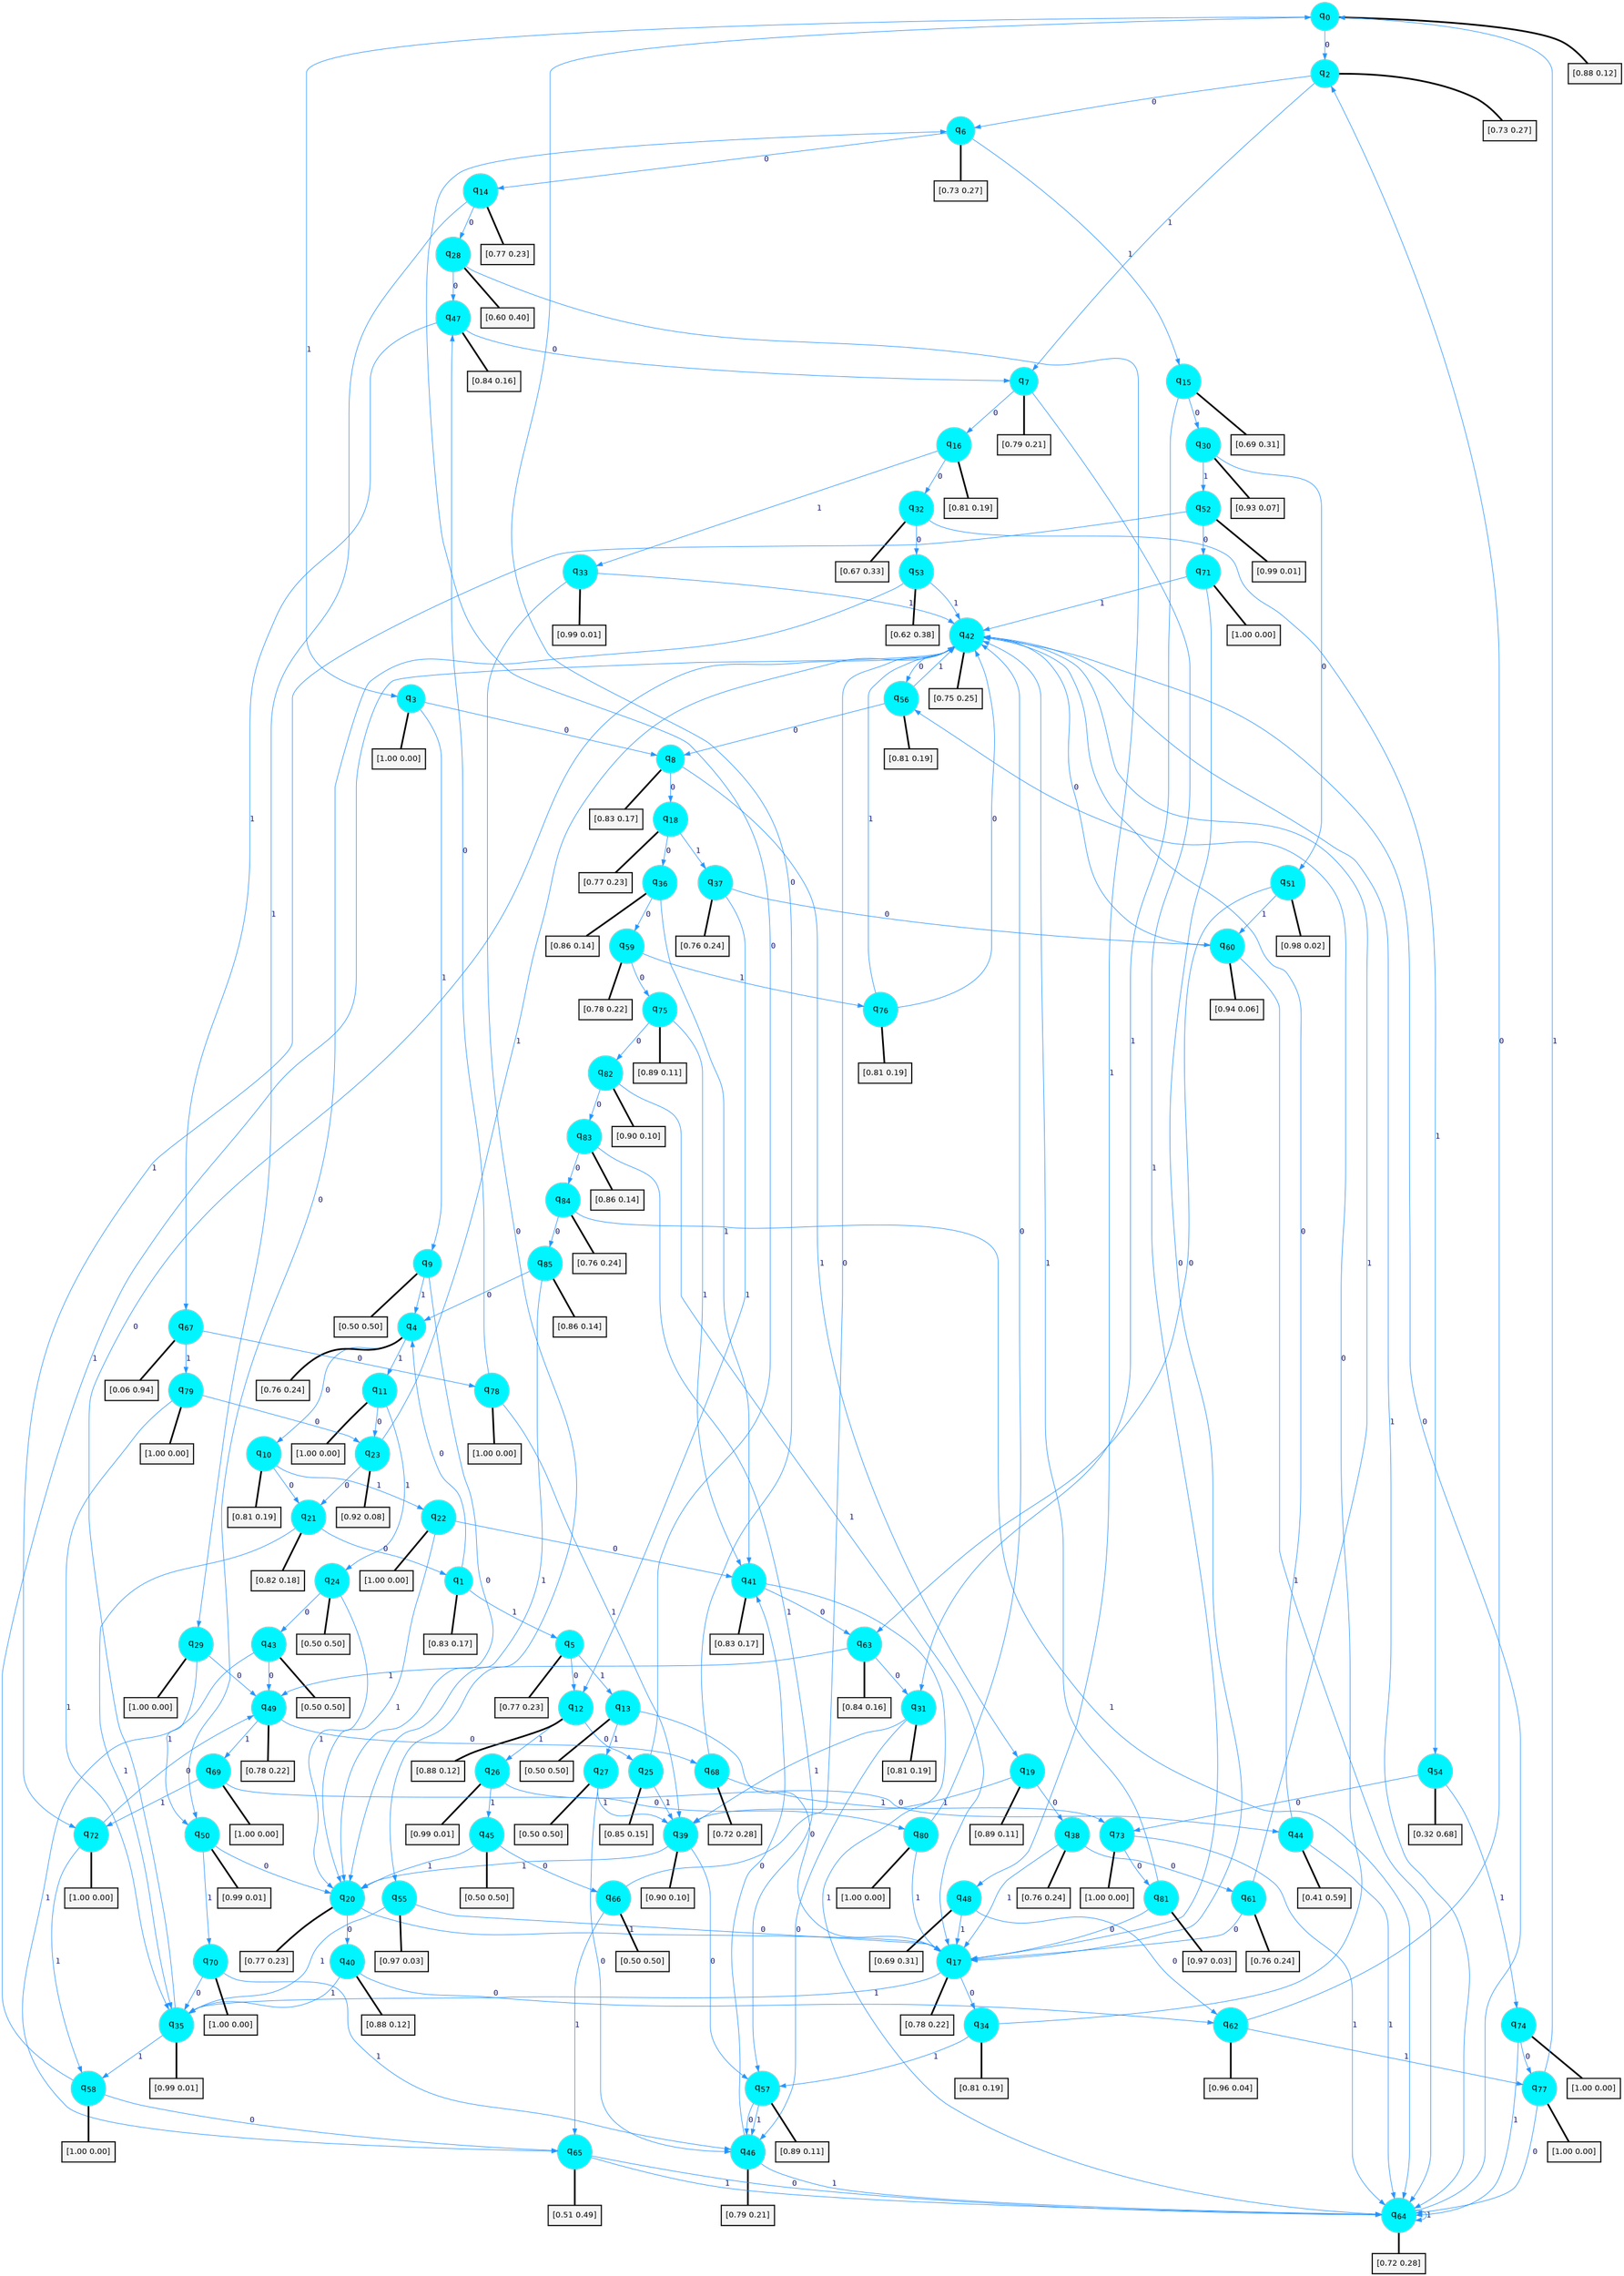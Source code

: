 digraph G {
graph [
bgcolor=transparent, dpi=300, rankdir=TD, size="40,25"];
node [
color=gray, fillcolor=turquoise1, fontcolor=black, fontname=Helvetica, fontsize=16, fontweight=bold, shape=circle, style=filled];
edge [
arrowsize=1, color=dodgerblue1, fontcolor=midnightblue, fontname=courier, fontweight=bold, penwidth=1, style=solid, weight=20];
0[label=<q<SUB>0</SUB>>];
1[label=<q<SUB>1</SUB>>];
2[label=<q<SUB>2</SUB>>];
3[label=<q<SUB>3</SUB>>];
4[label=<q<SUB>4</SUB>>];
5[label=<q<SUB>5</SUB>>];
6[label=<q<SUB>6</SUB>>];
7[label=<q<SUB>7</SUB>>];
8[label=<q<SUB>8</SUB>>];
9[label=<q<SUB>9</SUB>>];
10[label=<q<SUB>10</SUB>>];
11[label=<q<SUB>11</SUB>>];
12[label=<q<SUB>12</SUB>>];
13[label=<q<SUB>13</SUB>>];
14[label=<q<SUB>14</SUB>>];
15[label=<q<SUB>15</SUB>>];
16[label=<q<SUB>16</SUB>>];
17[label=<q<SUB>17</SUB>>];
18[label=<q<SUB>18</SUB>>];
19[label=<q<SUB>19</SUB>>];
20[label=<q<SUB>20</SUB>>];
21[label=<q<SUB>21</SUB>>];
22[label=<q<SUB>22</SUB>>];
23[label=<q<SUB>23</SUB>>];
24[label=<q<SUB>24</SUB>>];
25[label=<q<SUB>25</SUB>>];
26[label=<q<SUB>26</SUB>>];
27[label=<q<SUB>27</SUB>>];
28[label=<q<SUB>28</SUB>>];
29[label=<q<SUB>29</SUB>>];
30[label=<q<SUB>30</SUB>>];
31[label=<q<SUB>31</SUB>>];
32[label=<q<SUB>32</SUB>>];
33[label=<q<SUB>33</SUB>>];
34[label=<q<SUB>34</SUB>>];
35[label=<q<SUB>35</SUB>>];
36[label=<q<SUB>36</SUB>>];
37[label=<q<SUB>37</SUB>>];
38[label=<q<SUB>38</SUB>>];
39[label=<q<SUB>39</SUB>>];
40[label=<q<SUB>40</SUB>>];
41[label=<q<SUB>41</SUB>>];
42[label=<q<SUB>42</SUB>>];
43[label=<q<SUB>43</SUB>>];
44[label=<q<SUB>44</SUB>>];
45[label=<q<SUB>45</SUB>>];
46[label=<q<SUB>46</SUB>>];
47[label=<q<SUB>47</SUB>>];
48[label=<q<SUB>48</SUB>>];
49[label=<q<SUB>49</SUB>>];
50[label=<q<SUB>50</SUB>>];
51[label=<q<SUB>51</SUB>>];
52[label=<q<SUB>52</SUB>>];
53[label=<q<SUB>53</SUB>>];
54[label=<q<SUB>54</SUB>>];
55[label=<q<SUB>55</SUB>>];
56[label=<q<SUB>56</SUB>>];
57[label=<q<SUB>57</SUB>>];
58[label=<q<SUB>58</SUB>>];
59[label=<q<SUB>59</SUB>>];
60[label=<q<SUB>60</SUB>>];
61[label=<q<SUB>61</SUB>>];
62[label=<q<SUB>62</SUB>>];
63[label=<q<SUB>63</SUB>>];
64[label=<q<SUB>64</SUB>>];
65[label=<q<SUB>65</SUB>>];
66[label=<q<SUB>66</SUB>>];
67[label=<q<SUB>67</SUB>>];
68[label=<q<SUB>68</SUB>>];
69[label=<q<SUB>69</SUB>>];
70[label=<q<SUB>70</SUB>>];
71[label=<q<SUB>71</SUB>>];
72[label=<q<SUB>72</SUB>>];
73[label=<q<SUB>73</SUB>>];
74[label=<q<SUB>74</SUB>>];
75[label=<q<SUB>75</SUB>>];
76[label=<q<SUB>76</SUB>>];
77[label=<q<SUB>77</SUB>>];
78[label=<q<SUB>78</SUB>>];
79[label=<q<SUB>79</SUB>>];
80[label=<q<SUB>80</SUB>>];
81[label=<q<SUB>81</SUB>>];
82[label=<q<SUB>82</SUB>>];
83[label=<q<SUB>83</SUB>>];
84[label=<q<SUB>84</SUB>>];
85[label=<q<SUB>85</SUB>>];
86[label="[0.88 0.12]", shape=box,fontcolor=black, fontname=Helvetica, fontsize=14, penwidth=2, fillcolor=whitesmoke,color=black];
87[label="[0.83 0.17]", shape=box,fontcolor=black, fontname=Helvetica, fontsize=14, penwidth=2, fillcolor=whitesmoke,color=black];
88[label="[0.73 0.27]", shape=box,fontcolor=black, fontname=Helvetica, fontsize=14, penwidth=2, fillcolor=whitesmoke,color=black];
89[label="[1.00 0.00]", shape=box,fontcolor=black, fontname=Helvetica, fontsize=14, penwidth=2, fillcolor=whitesmoke,color=black];
90[label="[0.76 0.24]", shape=box,fontcolor=black, fontname=Helvetica, fontsize=14, penwidth=2, fillcolor=whitesmoke,color=black];
91[label="[0.77 0.23]", shape=box,fontcolor=black, fontname=Helvetica, fontsize=14, penwidth=2, fillcolor=whitesmoke,color=black];
92[label="[0.73 0.27]", shape=box,fontcolor=black, fontname=Helvetica, fontsize=14, penwidth=2, fillcolor=whitesmoke,color=black];
93[label="[0.79 0.21]", shape=box,fontcolor=black, fontname=Helvetica, fontsize=14, penwidth=2, fillcolor=whitesmoke,color=black];
94[label="[0.83 0.17]", shape=box,fontcolor=black, fontname=Helvetica, fontsize=14, penwidth=2, fillcolor=whitesmoke,color=black];
95[label="[0.50 0.50]", shape=box,fontcolor=black, fontname=Helvetica, fontsize=14, penwidth=2, fillcolor=whitesmoke,color=black];
96[label="[0.81 0.19]", shape=box,fontcolor=black, fontname=Helvetica, fontsize=14, penwidth=2, fillcolor=whitesmoke,color=black];
97[label="[1.00 0.00]", shape=box,fontcolor=black, fontname=Helvetica, fontsize=14, penwidth=2, fillcolor=whitesmoke,color=black];
98[label="[0.88 0.12]", shape=box,fontcolor=black, fontname=Helvetica, fontsize=14, penwidth=2, fillcolor=whitesmoke,color=black];
99[label="[0.50 0.50]", shape=box,fontcolor=black, fontname=Helvetica, fontsize=14, penwidth=2, fillcolor=whitesmoke,color=black];
100[label="[0.77 0.23]", shape=box,fontcolor=black, fontname=Helvetica, fontsize=14, penwidth=2, fillcolor=whitesmoke,color=black];
101[label="[0.69 0.31]", shape=box,fontcolor=black, fontname=Helvetica, fontsize=14, penwidth=2, fillcolor=whitesmoke,color=black];
102[label="[0.81 0.19]", shape=box,fontcolor=black, fontname=Helvetica, fontsize=14, penwidth=2, fillcolor=whitesmoke,color=black];
103[label="[0.78 0.22]", shape=box,fontcolor=black, fontname=Helvetica, fontsize=14, penwidth=2, fillcolor=whitesmoke,color=black];
104[label="[0.77 0.23]", shape=box,fontcolor=black, fontname=Helvetica, fontsize=14, penwidth=2, fillcolor=whitesmoke,color=black];
105[label="[0.89 0.11]", shape=box,fontcolor=black, fontname=Helvetica, fontsize=14, penwidth=2, fillcolor=whitesmoke,color=black];
106[label="[0.77 0.23]", shape=box,fontcolor=black, fontname=Helvetica, fontsize=14, penwidth=2, fillcolor=whitesmoke,color=black];
107[label="[0.82 0.18]", shape=box,fontcolor=black, fontname=Helvetica, fontsize=14, penwidth=2, fillcolor=whitesmoke,color=black];
108[label="[1.00 0.00]", shape=box,fontcolor=black, fontname=Helvetica, fontsize=14, penwidth=2, fillcolor=whitesmoke,color=black];
109[label="[0.92 0.08]", shape=box,fontcolor=black, fontname=Helvetica, fontsize=14, penwidth=2, fillcolor=whitesmoke,color=black];
110[label="[0.50 0.50]", shape=box,fontcolor=black, fontname=Helvetica, fontsize=14, penwidth=2, fillcolor=whitesmoke,color=black];
111[label="[0.85 0.15]", shape=box,fontcolor=black, fontname=Helvetica, fontsize=14, penwidth=2, fillcolor=whitesmoke,color=black];
112[label="[0.99 0.01]", shape=box,fontcolor=black, fontname=Helvetica, fontsize=14, penwidth=2, fillcolor=whitesmoke,color=black];
113[label="[0.50 0.50]", shape=box,fontcolor=black, fontname=Helvetica, fontsize=14, penwidth=2, fillcolor=whitesmoke,color=black];
114[label="[0.60 0.40]", shape=box,fontcolor=black, fontname=Helvetica, fontsize=14, penwidth=2, fillcolor=whitesmoke,color=black];
115[label="[1.00 0.00]", shape=box,fontcolor=black, fontname=Helvetica, fontsize=14, penwidth=2, fillcolor=whitesmoke,color=black];
116[label="[0.93 0.07]", shape=box,fontcolor=black, fontname=Helvetica, fontsize=14, penwidth=2, fillcolor=whitesmoke,color=black];
117[label="[0.81 0.19]", shape=box,fontcolor=black, fontname=Helvetica, fontsize=14, penwidth=2, fillcolor=whitesmoke,color=black];
118[label="[0.67 0.33]", shape=box,fontcolor=black, fontname=Helvetica, fontsize=14, penwidth=2, fillcolor=whitesmoke,color=black];
119[label="[0.99 0.01]", shape=box,fontcolor=black, fontname=Helvetica, fontsize=14, penwidth=2, fillcolor=whitesmoke,color=black];
120[label="[0.81 0.19]", shape=box,fontcolor=black, fontname=Helvetica, fontsize=14, penwidth=2, fillcolor=whitesmoke,color=black];
121[label="[0.99 0.01]", shape=box,fontcolor=black, fontname=Helvetica, fontsize=14, penwidth=2, fillcolor=whitesmoke,color=black];
122[label="[0.86 0.14]", shape=box,fontcolor=black, fontname=Helvetica, fontsize=14, penwidth=2, fillcolor=whitesmoke,color=black];
123[label="[0.76 0.24]", shape=box,fontcolor=black, fontname=Helvetica, fontsize=14, penwidth=2, fillcolor=whitesmoke,color=black];
124[label="[0.76 0.24]", shape=box,fontcolor=black, fontname=Helvetica, fontsize=14, penwidth=2, fillcolor=whitesmoke,color=black];
125[label="[0.90 0.10]", shape=box,fontcolor=black, fontname=Helvetica, fontsize=14, penwidth=2, fillcolor=whitesmoke,color=black];
126[label="[0.88 0.12]", shape=box,fontcolor=black, fontname=Helvetica, fontsize=14, penwidth=2, fillcolor=whitesmoke,color=black];
127[label="[0.83 0.17]", shape=box,fontcolor=black, fontname=Helvetica, fontsize=14, penwidth=2, fillcolor=whitesmoke,color=black];
128[label="[0.75 0.25]", shape=box,fontcolor=black, fontname=Helvetica, fontsize=14, penwidth=2, fillcolor=whitesmoke,color=black];
129[label="[0.50 0.50]", shape=box,fontcolor=black, fontname=Helvetica, fontsize=14, penwidth=2, fillcolor=whitesmoke,color=black];
130[label="[0.41 0.59]", shape=box,fontcolor=black, fontname=Helvetica, fontsize=14, penwidth=2, fillcolor=whitesmoke,color=black];
131[label="[0.50 0.50]", shape=box,fontcolor=black, fontname=Helvetica, fontsize=14, penwidth=2, fillcolor=whitesmoke,color=black];
132[label="[0.79 0.21]", shape=box,fontcolor=black, fontname=Helvetica, fontsize=14, penwidth=2, fillcolor=whitesmoke,color=black];
133[label="[0.84 0.16]", shape=box,fontcolor=black, fontname=Helvetica, fontsize=14, penwidth=2, fillcolor=whitesmoke,color=black];
134[label="[0.69 0.31]", shape=box,fontcolor=black, fontname=Helvetica, fontsize=14, penwidth=2, fillcolor=whitesmoke,color=black];
135[label="[0.78 0.22]", shape=box,fontcolor=black, fontname=Helvetica, fontsize=14, penwidth=2, fillcolor=whitesmoke,color=black];
136[label="[0.99 0.01]", shape=box,fontcolor=black, fontname=Helvetica, fontsize=14, penwidth=2, fillcolor=whitesmoke,color=black];
137[label="[0.98 0.02]", shape=box,fontcolor=black, fontname=Helvetica, fontsize=14, penwidth=2, fillcolor=whitesmoke,color=black];
138[label="[0.99 0.01]", shape=box,fontcolor=black, fontname=Helvetica, fontsize=14, penwidth=2, fillcolor=whitesmoke,color=black];
139[label="[0.62 0.38]", shape=box,fontcolor=black, fontname=Helvetica, fontsize=14, penwidth=2, fillcolor=whitesmoke,color=black];
140[label="[0.32 0.68]", shape=box,fontcolor=black, fontname=Helvetica, fontsize=14, penwidth=2, fillcolor=whitesmoke,color=black];
141[label="[0.97 0.03]", shape=box,fontcolor=black, fontname=Helvetica, fontsize=14, penwidth=2, fillcolor=whitesmoke,color=black];
142[label="[0.81 0.19]", shape=box,fontcolor=black, fontname=Helvetica, fontsize=14, penwidth=2, fillcolor=whitesmoke,color=black];
143[label="[0.89 0.11]", shape=box,fontcolor=black, fontname=Helvetica, fontsize=14, penwidth=2, fillcolor=whitesmoke,color=black];
144[label="[1.00 0.00]", shape=box,fontcolor=black, fontname=Helvetica, fontsize=14, penwidth=2, fillcolor=whitesmoke,color=black];
145[label="[0.78 0.22]", shape=box,fontcolor=black, fontname=Helvetica, fontsize=14, penwidth=2, fillcolor=whitesmoke,color=black];
146[label="[0.94 0.06]", shape=box,fontcolor=black, fontname=Helvetica, fontsize=14, penwidth=2, fillcolor=whitesmoke,color=black];
147[label="[0.76 0.24]", shape=box,fontcolor=black, fontname=Helvetica, fontsize=14, penwidth=2, fillcolor=whitesmoke,color=black];
148[label="[0.96 0.04]", shape=box,fontcolor=black, fontname=Helvetica, fontsize=14, penwidth=2, fillcolor=whitesmoke,color=black];
149[label="[0.84 0.16]", shape=box,fontcolor=black, fontname=Helvetica, fontsize=14, penwidth=2, fillcolor=whitesmoke,color=black];
150[label="[0.72 0.28]", shape=box,fontcolor=black, fontname=Helvetica, fontsize=14, penwidth=2, fillcolor=whitesmoke,color=black];
151[label="[0.51 0.49]", shape=box,fontcolor=black, fontname=Helvetica, fontsize=14, penwidth=2, fillcolor=whitesmoke,color=black];
152[label="[0.50 0.50]", shape=box,fontcolor=black, fontname=Helvetica, fontsize=14, penwidth=2, fillcolor=whitesmoke,color=black];
153[label="[0.06 0.94]", shape=box,fontcolor=black, fontname=Helvetica, fontsize=14, penwidth=2, fillcolor=whitesmoke,color=black];
154[label="[0.72 0.28]", shape=box,fontcolor=black, fontname=Helvetica, fontsize=14, penwidth=2, fillcolor=whitesmoke,color=black];
155[label="[1.00 0.00]", shape=box,fontcolor=black, fontname=Helvetica, fontsize=14, penwidth=2, fillcolor=whitesmoke,color=black];
156[label="[1.00 0.00]", shape=box,fontcolor=black, fontname=Helvetica, fontsize=14, penwidth=2, fillcolor=whitesmoke,color=black];
157[label="[1.00 0.00]", shape=box,fontcolor=black, fontname=Helvetica, fontsize=14, penwidth=2, fillcolor=whitesmoke,color=black];
158[label="[1.00 0.00]", shape=box,fontcolor=black, fontname=Helvetica, fontsize=14, penwidth=2, fillcolor=whitesmoke,color=black];
159[label="[1.00 0.00]", shape=box,fontcolor=black, fontname=Helvetica, fontsize=14, penwidth=2, fillcolor=whitesmoke,color=black];
160[label="[1.00 0.00]", shape=box,fontcolor=black, fontname=Helvetica, fontsize=14, penwidth=2, fillcolor=whitesmoke,color=black];
161[label="[0.89 0.11]", shape=box,fontcolor=black, fontname=Helvetica, fontsize=14, penwidth=2, fillcolor=whitesmoke,color=black];
162[label="[0.81 0.19]", shape=box,fontcolor=black, fontname=Helvetica, fontsize=14, penwidth=2, fillcolor=whitesmoke,color=black];
163[label="[1.00 0.00]", shape=box,fontcolor=black, fontname=Helvetica, fontsize=14, penwidth=2, fillcolor=whitesmoke,color=black];
164[label="[1.00 0.00]", shape=box,fontcolor=black, fontname=Helvetica, fontsize=14, penwidth=2, fillcolor=whitesmoke,color=black];
165[label="[1.00 0.00]", shape=box,fontcolor=black, fontname=Helvetica, fontsize=14, penwidth=2, fillcolor=whitesmoke,color=black];
166[label="[1.00 0.00]", shape=box,fontcolor=black, fontname=Helvetica, fontsize=14, penwidth=2, fillcolor=whitesmoke,color=black];
167[label="[0.97 0.03]", shape=box,fontcolor=black, fontname=Helvetica, fontsize=14, penwidth=2, fillcolor=whitesmoke,color=black];
168[label="[0.90 0.10]", shape=box,fontcolor=black, fontname=Helvetica, fontsize=14, penwidth=2, fillcolor=whitesmoke,color=black];
169[label="[0.86 0.14]", shape=box,fontcolor=black, fontname=Helvetica, fontsize=14, penwidth=2, fillcolor=whitesmoke,color=black];
170[label="[0.76 0.24]", shape=box,fontcolor=black, fontname=Helvetica, fontsize=14, penwidth=2, fillcolor=whitesmoke,color=black];
171[label="[0.86 0.14]", shape=box,fontcolor=black, fontname=Helvetica, fontsize=14, penwidth=2, fillcolor=whitesmoke,color=black];
0->2 [label=0];
0->3 [label=1];
0->86 [arrowhead=none, penwidth=3,color=black];
1->4 [label=0];
1->5 [label=1];
1->87 [arrowhead=none, penwidth=3,color=black];
2->6 [label=0];
2->7 [label=1];
2->88 [arrowhead=none, penwidth=3,color=black];
3->8 [label=0];
3->9 [label=1];
3->89 [arrowhead=none, penwidth=3,color=black];
4->10 [label=0];
4->11 [label=1];
4->90 [arrowhead=none, penwidth=3,color=black];
5->12 [label=0];
5->13 [label=1];
5->91 [arrowhead=none, penwidth=3,color=black];
6->14 [label=0];
6->15 [label=1];
6->92 [arrowhead=none, penwidth=3,color=black];
7->16 [label=0];
7->17 [label=1];
7->93 [arrowhead=none, penwidth=3,color=black];
8->18 [label=0];
8->19 [label=1];
8->94 [arrowhead=none, penwidth=3,color=black];
9->20 [label=0];
9->4 [label=1];
9->95 [arrowhead=none, penwidth=3,color=black];
10->21 [label=0];
10->22 [label=1];
10->96 [arrowhead=none, penwidth=3,color=black];
11->23 [label=0];
11->24 [label=1];
11->97 [arrowhead=none, penwidth=3,color=black];
12->25 [label=0];
12->26 [label=1];
12->98 [arrowhead=none, penwidth=3,color=black];
13->17 [label=0];
13->27 [label=1];
13->99 [arrowhead=none, penwidth=3,color=black];
14->28 [label=0];
14->29 [label=1];
14->100 [arrowhead=none, penwidth=3,color=black];
15->30 [label=0];
15->31 [label=1];
15->101 [arrowhead=none, penwidth=3,color=black];
16->32 [label=0];
16->33 [label=1];
16->102 [arrowhead=none, penwidth=3,color=black];
17->34 [label=0];
17->35 [label=1];
17->103 [arrowhead=none, penwidth=3,color=black];
18->36 [label=0];
18->37 [label=1];
18->104 [arrowhead=none, penwidth=3,color=black];
19->38 [label=0];
19->39 [label=1];
19->105 [arrowhead=none, penwidth=3,color=black];
20->40 [label=0];
20->17 [label=1];
20->106 [arrowhead=none, penwidth=3,color=black];
21->1 [label=0];
21->35 [label=1];
21->107 [arrowhead=none, penwidth=3,color=black];
22->41 [label=0];
22->20 [label=1];
22->108 [arrowhead=none, penwidth=3,color=black];
23->21 [label=0];
23->42 [label=1];
23->109 [arrowhead=none, penwidth=3,color=black];
24->43 [label=0];
24->20 [label=1];
24->110 [arrowhead=none, penwidth=3,color=black];
25->6 [label=0];
25->39 [label=1];
25->111 [arrowhead=none, penwidth=3,color=black];
26->44 [label=0];
26->45 [label=1];
26->112 [arrowhead=none, penwidth=3,color=black];
27->46 [label=0];
27->39 [label=1];
27->113 [arrowhead=none, penwidth=3,color=black];
28->47 [label=0];
28->48 [label=1];
28->114 [arrowhead=none, penwidth=3,color=black];
29->49 [label=0];
29->50 [label=1];
29->115 [arrowhead=none, penwidth=3,color=black];
30->51 [label=0];
30->52 [label=1];
30->116 [arrowhead=none, penwidth=3,color=black];
31->46 [label=0];
31->39 [label=1];
31->117 [arrowhead=none, penwidth=3,color=black];
32->53 [label=0];
32->54 [label=1];
32->118 [arrowhead=none, penwidth=3,color=black];
33->55 [label=0];
33->42 [label=1];
33->119 [arrowhead=none, penwidth=3,color=black];
34->56 [label=0];
34->57 [label=1];
34->120 [arrowhead=none, penwidth=3,color=black];
35->42 [label=0];
35->58 [label=1];
35->121 [arrowhead=none, penwidth=3,color=black];
36->59 [label=0];
36->41 [label=1];
36->122 [arrowhead=none, penwidth=3,color=black];
37->60 [label=0];
37->12 [label=1];
37->123 [arrowhead=none, penwidth=3,color=black];
38->61 [label=0];
38->17 [label=1];
38->124 [arrowhead=none, penwidth=3,color=black];
39->57 [label=0];
39->20 [label=1];
39->125 [arrowhead=none, penwidth=3,color=black];
40->62 [label=0];
40->35 [label=1];
40->126 [arrowhead=none, penwidth=3,color=black];
41->63 [label=0];
41->64 [label=1];
41->127 [arrowhead=none, penwidth=3,color=black];
42->56 [label=0];
42->64 [label=1];
42->128 [arrowhead=none, penwidth=3,color=black];
43->49 [label=0];
43->65 [label=1];
43->129 [arrowhead=none, penwidth=3,color=black];
44->42 [label=0];
44->64 [label=1];
44->130 [arrowhead=none, penwidth=3,color=black];
45->66 [label=0];
45->20 [label=1];
45->131 [arrowhead=none, penwidth=3,color=black];
46->41 [label=0];
46->64 [label=1];
46->132 [arrowhead=none, penwidth=3,color=black];
47->7 [label=0];
47->67 [label=1];
47->133 [arrowhead=none, penwidth=3,color=black];
48->62 [label=0];
48->17 [label=1];
48->134 [arrowhead=none, penwidth=3,color=black];
49->68 [label=0];
49->69 [label=1];
49->135 [arrowhead=none, penwidth=3,color=black];
50->20 [label=0];
50->70 [label=1];
50->136 [arrowhead=none, penwidth=3,color=black];
51->63 [label=0];
51->60 [label=1];
51->137 [arrowhead=none, penwidth=3,color=black];
52->71 [label=0];
52->72 [label=1];
52->138 [arrowhead=none, penwidth=3,color=black];
53->50 [label=0];
53->42 [label=1];
53->139 [arrowhead=none, penwidth=3,color=black];
54->73 [label=0];
54->74 [label=1];
54->140 [arrowhead=none, penwidth=3,color=black];
55->17 [label=0];
55->35 [label=1];
55->141 [arrowhead=none, penwidth=3,color=black];
56->8 [label=0];
56->42 [label=1];
56->142 [arrowhead=none, penwidth=3,color=black];
57->46 [label=0];
57->46 [label=1];
57->143 [arrowhead=none, penwidth=3,color=black];
58->65 [label=0];
58->42 [label=1];
58->144 [arrowhead=none, penwidth=3,color=black];
59->75 [label=0];
59->76 [label=1];
59->145 [arrowhead=none, penwidth=3,color=black];
60->42 [label=0];
60->64 [label=1];
60->146 [arrowhead=none, penwidth=3,color=black];
61->17 [label=0];
61->42 [label=1];
61->147 [arrowhead=none, penwidth=3,color=black];
62->2 [label=0];
62->77 [label=1];
62->148 [arrowhead=none, penwidth=3,color=black];
63->31 [label=0];
63->49 [label=1];
63->149 [arrowhead=none, penwidth=3,color=black];
64->42 [label=0];
64->64 [label=1];
64->150 [arrowhead=none, penwidth=3,color=black];
65->64 [label=0];
65->64 [label=1];
65->151 [arrowhead=none, penwidth=3,color=black];
66->42 [label=0];
66->65 [label=1];
66->152 [arrowhead=none, penwidth=3,color=black];
67->78 [label=0];
67->79 [label=1];
67->153 [arrowhead=none, penwidth=3,color=black];
68->0 [label=0];
68->73 [label=1];
68->154 [arrowhead=none, penwidth=3,color=black];
69->80 [label=0];
69->72 [label=1];
69->155 [arrowhead=none, penwidth=3,color=black];
70->35 [label=0];
70->46 [label=1];
70->156 [arrowhead=none, penwidth=3,color=black];
71->17 [label=0];
71->42 [label=1];
71->157 [arrowhead=none, penwidth=3,color=black];
72->49 [label=0];
72->58 [label=1];
72->158 [arrowhead=none, penwidth=3,color=black];
73->81 [label=0];
73->64 [label=1];
73->159 [arrowhead=none, penwidth=3,color=black];
74->77 [label=0];
74->64 [label=1];
74->160 [arrowhead=none, penwidth=3,color=black];
75->82 [label=0];
75->41 [label=1];
75->161 [arrowhead=none, penwidth=3,color=black];
76->42 [label=0];
76->42 [label=1];
76->162 [arrowhead=none, penwidth=3,color=black];
77->64 [label=0];
77->0 [label=1];
77->163 [arrowhead=none, penwidth=3,color=black];
78->47 [label=0];
78->39 [label=1];
78->164 [arrowhead=none, penwidth=3,color=black];
79->23 [label=0];
79->35 [label=1];
79->165 [arrowhead=none, penwidth=3,color=black];
80->42 [label=0];
80->17 [label=1];
80->166 [arrowhead=none, penwidth=3,color=black];
81->17 [label=0];
81->42 [label=1];
81->167 [arrowhead=none, penwidth=3,color=black];
82->83 [label=0];
82->17 [label=1];
82->168 [arrowhead=none, penwidth=3,color=black];
83->84 [label=0];
83->57 [label=1];
83->169 [arrowhead=none, penwidth=3,color=black];
84->85 [label=0];
84->64 [label=1];
84->170 [arrowhead=none, penwidth=3,color=black];
85->4 [label=0];
85->20 [label=1];
85->171 [arrowhead=none, penwidth=3,color=black];
}
